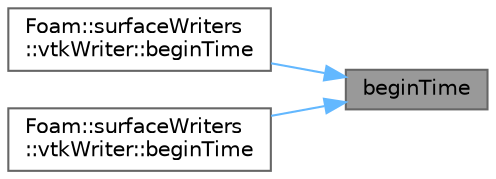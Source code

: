 digraph "beginTime"
{
 // LATEX_PDF_SIZE
  bgcolor="transparent";
  edge [fontname=Helvetica,fontsize=10,labelfontname=Helvetica,labelfontsize=10];
  node [fontname=Helvetica,fontsize=10,shape=box,height=0.2,width=0.4];
  rankdir="RL";
  Node1 [id="Node000001",label="beginTime",height=0.2,width=0.4,color="gray40", fillcolor="grey60", style="filled", fontcolor="black",tooltip=" "];
  Node1 -> Node2 [id="edge1_Node000001_Node000002",dir="back",color="steelblue1",style="solid",tooltip=" "];
  Node2 [id="Node000002",label="Foam::surfaceWriters\l::vtkWriter::beginTime",height=0.2,width=0.4,color="grey40", fillcolor="white", style="filled",URL="$classFoam_1_1surfaceWriters_1_1vtkWriter.html#a95b4fc2c36b3c501cae4361630fc81db",tooltip=" "];
  Node1 -> Node3 [id="edge2_Node000001_Node000003",dir="back",color="steelblue1",style="solid",tooltip=" "];
  Node3 [id="Node000003",label="Foam::surfaceWriters\l::vtkWriter::beginTime",height=0.2,width=0.4,color="grey40", fillcolor="white", style="filled",URL="$classFoam_1_1surfaceWriters_1_1vtkWriter.html#a4615757231e7af37c60a8d516eeca30c",tooltip=" "];
}
